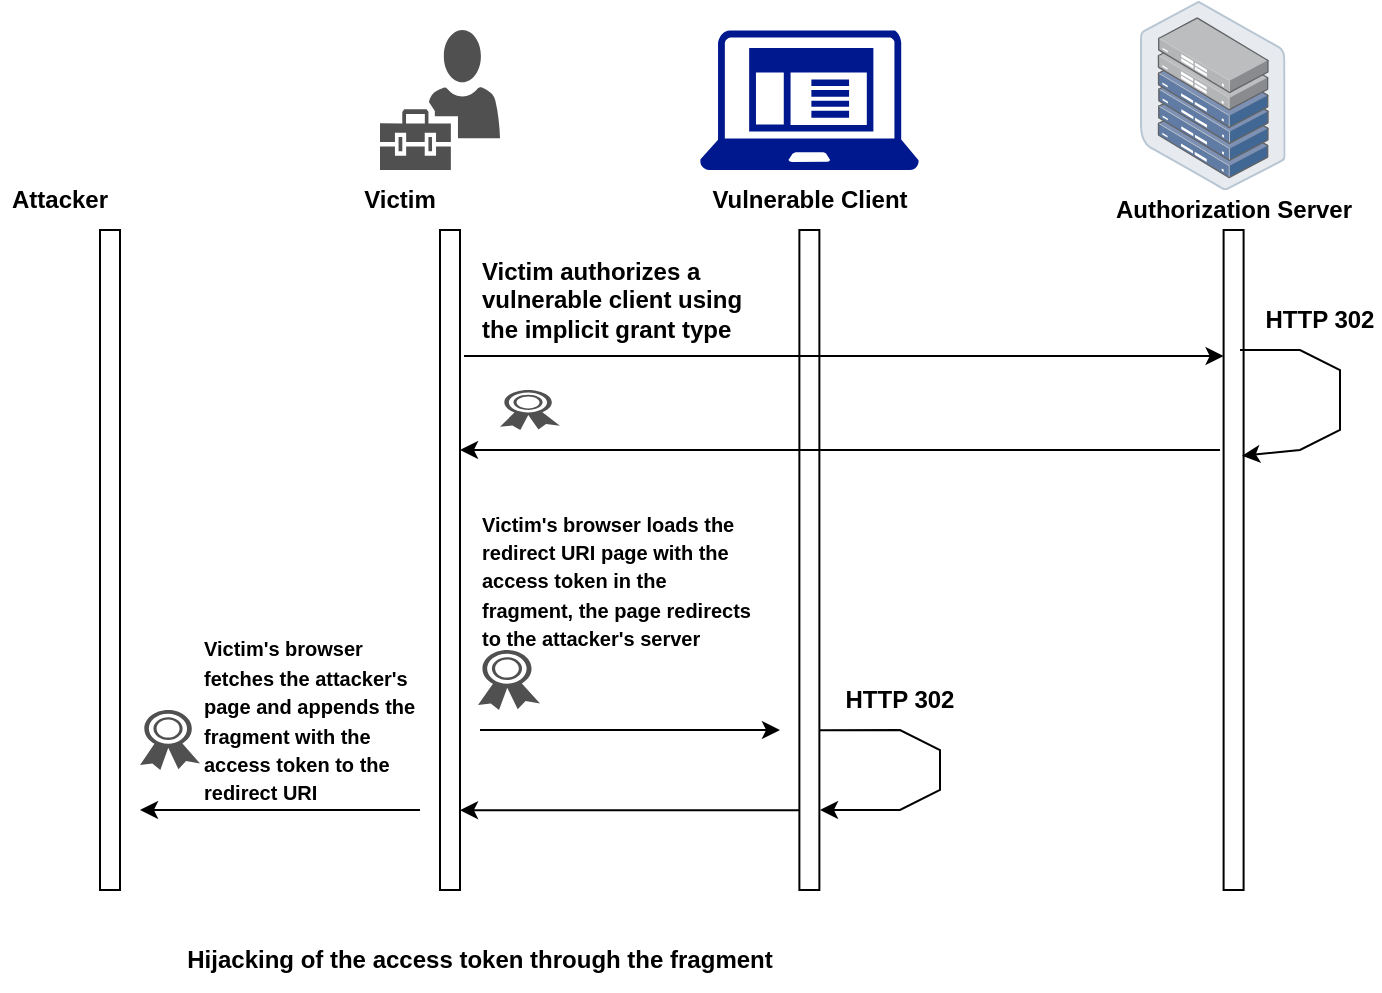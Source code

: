 <mxfile version="24.8.4">
  <diagram name="Page-1" id="c4P0QMS0-4G8p_oBopXX">
    <mxGraphModel dx="1120" dy="468" grid="1" gridSize="10" guides="1" tooltips="1" connect="1" arrows="1" fold="1" page="1" pageScale="1" pageWidth="850" pageHeight="1100" math="0" shadow="0">
      <root>
        <mxCell id="0" />
        <mxCell id="1" parent="0" />
        <mxCell id="PDgRdPxH8ZEeAix5t_-z-72" value="" style="shape=image;html=1;verticalAlign=top;verticalLabelPosition=bottom;labelBackgroundColor=#ffffff;imageAspect=0;aspect=fixed;image=https://cdn2.iconfinder.com/data/icons/woothemes/PNG/intruder.png" vertex="1" parent="1">
          <mxGeometry x="60" y="35" width="80" height="80" as="geometry" />
        </mxCell>
        <mxCell id="PDgRdPxH8ZEeAix5t_-z-73" value="" style="sketch=0;pointerEvents=1;shadow=0;dashed=0;html=1;strokeColor=none;labelPosition=center;verticalLabelPosition=bottom;verticalAlign=top;align=center;fillColor=#505050;shape=mxgraph.mscae.intune.user_management" vertex="1" parent="1">
          <mxGeometry x="240" y="40" width="60" height="70" as="geometry" />
        </mxCell>
        <mxCell id="PDgRdPxH8ZEeAix5t_-z-74" value="&lt;b&gt;Victim&lt;/b&gt;" style="text;html=1;align=center;verticalAlign=middle;whiteSpace=wrap;rounded=0;" vertex="1" parent="1">
          <mxGeometry x="220" y="110" width="60" height="30" as="geometry" />
        </mxCell>
        <mxCell id="PDgRdPxH8ZEeAix5t_-z-75" value="&lt;b&gt;Attacker&lt;/b&gt;" style="text;html=1;align=center;verticalAlign=middle;whiteSpace=wrap;rounded=0;" vertex="1" parent="1">
          <mxGeometry x="50" y="110" width="60" height="30" as="geometry" />
        </mxCell>
        <mxCell id="PDgRdPxH8ZEeAix5t_-z-76" value="" style="sketch=0;aspect=fixed;pointerEvents=1;shadow=0;dashed=0;html=1;strokeColor=none;labelPosition=center;verticalLabelPosition=bottom;verticalAlign=top;align=center;fillColor=#00188D;shape=mxgraph.mscae.enterprise.client_application" vertex="1" parent="1">
          <mxGeometry x="400" y="40" width="109.38" height="70" as="geometry" />
        </mxCell>
        <mxCell id="PDgRdPxH8ZEeAix5t_-z-77" value="&lt;b&gt;Vulnerable Client&lt;/b&gt;" style="text;html=1;align=center;verticalAlign=middle;whiteSpace=wrap;rounded=0;" vertex="1" parent="1">
          <mxGeometry x="389.69" y="110" width="130" height="30" as="geometry" />
        </mxCell>
        <mxCell id="PDgRdPxH8ZEeAix5t_-z-78" value="" style="image;points=[];aspect=fixed;html=1;align=center;shadow=0;dashed=0;image=img/lib/allied_telesis/storage/Datacenter_Server_Half_Rack_ToR.svg;" vertex="1" parent="1">
          <mxGeometry x="620" y="25.4" width="72.81" height="94.6" as="geometry" />
        </mxCell>
        <mxCell id="PDgRdPxH8ZEeAix5t_-z-79" value="&lt;b&gt;Authorization Server&lt;/b&gt;" style="text;html=1;align=center;verticalAlign=middle;whiteSpace=wrap;rounded=0;" vertex="1" parent="1">
          <mxGeometry x="600" y="115" width="133.6" height="30" as="geometry" />
        </mxCell>
        <mxCell id="PDgRdPxH8ZEeAix5t_-z-81" value="" style="html=1;points=[[0,0,0,0,5],[0,1,0,0,-5],[1,0,0,0,5],[1,1,0,0,-5]];perimeter=orthogonalPerimeter;outlineConnect=0;targetShapes=umlLifeline;portConstraint=eastwest;newEdgeStyle={&quot;curved&quot;:0,&quot;rounded&quot;:0};" vertex="1" parent="1">
          <mxGeometry x="100" y="140" width="10" height="330" as="geometry" />
        </mxCell>
        <mxCell id="PDgRdPxH8ZEeAix5t_-z-82" value="" style="html=1;points=[[0,0,0,0,5],[0,1,0,0,-5],[1,0,0,0,5],[1,1,0,0,-5]];perimeter=orthogonalPerimeter;outlineConnect=0;targetShapes=umlLifeline;portConstraint=eastwest;newEdgeStyle={&quot;curved&quot;:0,&quot;rounded&quot;:0};" vertex="1" parent="1">
          <mxGeometry x="270" y="140" width="10" height="330" as="geometry" />
        </mxCell>
        <mxCell id="PDgRdPxH8ZEeAix5t_-z-83" value="" style="html=1;points=[[0,0,0,0,5],[0,1,0,0,-5],[1,0,0,0,5],[1,1,0,0,-5]];perimeter=orthogonalPerimeter;outlineConnect=0;targetShapes=umlLifeline;portConstraint=eastwest;newEdgeStyle={&quot;curved&quot;:0,&quot;rounded&quot;:0};" vertex="1" parent="1">
          <mxGeometry x="449.69" y="140" width="10" height="330" as="geometry" />
        </mxCell>
        <mxCell id="PDgRdPxH8ZEeAix5t_-z-84" value="" style="html=1;points=[[0,0,0,0,5],[0,1,0,0,-5],[1,0,0,0,5],[1,1,0,0,-5]];perimeter=orthogonalPerimeter;outlineConnect=0;targetShapes=umlLifeline;portConstraint=eastwest;newEdgeStyle={&quot;curved&quot;:0,&quot;rounded&quot;:0};" vertex="1" parent="1">
          <mxGeometry x="661.8" y="140" width="10" height="330" as="geometry" />
        </mxCell>
        <mxCell id="PDgRdPxH8ZEeAix5t_-z-85" value="" style="endArrow=classic;html=1;rounded=0;" edge="1" parent="1">
          <mxGeometry width="50" height="50" relative="1" as="geometry">
            <mxPoint x="260" y="430" as="sourcePoint" />
            <mxPoint x="120" y="430" as="targetPoint" />
          </mxGeometry>
        </mxCell>
        <mxCell id="PDgRdPxH8ZEeAix5t_-z-86" value="" style="endArrow=classic;html=1;rounded=0;exitX=1.2;exitY=0.191;exitDx=0;exitDy=0;exitPerimeter=0;" edge="1" parent="1" source="PDgRdPxH8ZEeAix5t_-z-82" target="PDgRdPxH8ZEeAix5t_-z-84">
          <mxGeometry width="50" height="50" relative="1" as="geometry">
            <mxPoint x="450" y="290" as="sourcePoint" />
            <mxPoint x="500" y="240" as="targetPoint" />
          </mxGeometry>
        </mxCell>
        <mxCell id="PDgRdPxH8ZEeAix5t_-z-87" value="" style="endArrow=classic;html=1;rounded=0;" edge="1" parent="1">
          <mxGeometry width="50" height="50" relative="1" as="geometry">
            <mxPoint x="290" y="390" as="sourcePoint" />
            <mxPoint x="440" y="390" as="targetPoint" />
          </mxGeometry>
        </mxCell>
        <mxCell id="PDgRdPxH8ZEeAix5t_-z-88" value="" style="endArrow=classic;html=1;rounded=0;exitX=0.031;exitY=0.879;exitDx=0;exitDy=0;exitPerimeter=0;" edge="1" parent="1" source="PDgRdPxH8ZEeAix5t_-z-83" target="PDgRdPxH8ZEeAix5t_-z-82">
          <mxGeometry width="50" height="50" relative="1" as="geometry">
            <mxPoint x="450" y="290" as="sourcePoint" />
            <mxPoint x="290" y="430" as="targetPoint" />
          </mxGeometry>
        </mxCell>
        <mxCell id="PDgRdPxH8ZEeAix5t_-z-89" value="" style="endArrow=classic;html=1;rounded=0;" edge="1" parent="1" target="PDgRdPxH8ZEeAix5t_-z-82">
          <mxGeometry width="50" height="50" relative="1" as="geometry">
            <mxPoint x="660" y="250" as="sourcePoint" />
            <mxPoint x="500" y="240" as="targetPoint" />
          </mxGeometry>
        </mxCell>
        <mxCell id="PDgRdPxH8ZEeAix5t_-z-90" value="" style="endArrow=classic;html=1;rounded=0;entryX=0.92;entryY=0.342;entryDx=0;entryDy=0;entryPerimeter=0;exitX=0.82;exitY=0.182;exitDx=0;exitDy=0;exitPerimeter=0;" edge="1" parent="1" source="PDgRdPxH8ZEeAix5t_-z-84" target="PDgRdPxH8ZEeAix5t_-z-84">
          <mxGeometry width="50" height="50" relative="1" as="geometry">
            <mxPoint x="680" y="200" as="sourcePoint" />
            <mxPoint x="700" y="240" as="targetPoint" />
            <Array as="points">
              <mxPoint x="700" y="200" />
              <mxPoint x="720" y="210" />
              <mxPoint x="720" y="240" />
              <mxPoint x="700" y="250" />
            </Array>
          </mxGeometry>
        </mxCell>
        <mxCell id="PDgRdPxH8ZEeAix5t_-z-91" value="" style="endArrow=classic;html=1;rounded=0;exitX=1.031;exitY=0.758;exitDx=0;exitDy=0;exitPerimeter=0;" edge="1" parent="1" source="PDgRdPxH8ZEeAix5t_-z-83">
          <mxGeometry width="50" height="50" relative="1" as="geometry">
            <mxPoint x="510" y="370" as="sourcePoint" />
            <mxPoint x="460" y="430" as="targetPoint" />
            <Array as="points">
              <mxPoint x="500" y="390" />
              <mxPoint x="520" y="400" />
              <mxPoint x="520" y="410" />
              <mxPoint x="520" y="420" />
              <mxPoint x="500" y="430" />
            </Array>
          </mxGeometry>
        </mxCell>
        <mxCell id="PDgRdPxH8ZEeAix5t_-z-92" value="" style="sketch=0;pointerEvents=1;shadow=0;dashed=0;html=1;strokeColor=none;fillColor=#505050;labelPosition=center;verticalLabelPosition=bottom;verticalAlign=top;outlineConnect=0;align=center;shape=mxgraph.office.security.token;" vertex="1" parent="1">
          <mxGeometry x="300" y="220" width="30" height="20" as="geometry" />
        </mxCell>
        <mxCell id="PDgRdPxH8ZEeAix5t_-z-93" value="" style="sketch=0;pointerEvents=1;shadow=0;dashed=0;html=1;strokeColor=none;fillColor=#505050;labelPosition=center;verticalLabelPosition=bottom;verticalAlign=top;outlineConnect=0;align=center;shape=mxgraph.office.security.token;" vertex="1" parent="1">
          <mxGeometry x="289" y="350" width="31" height="30" as="geometry" />
        </mxCell>
        <mxCell id="PDgRdPxH8ZEeAix5t_-z-94" value="" style="sketch=0;pointerEvents=1;shadow=0;dashed=0;html=1;strokeColor=none;fillColor=#505050;labelPosition=center;verticalLabelPosition=bottom;verticalAlign=top;outlineConnect=0;align=center;shape=mxgraph.office.security.token;" vertex="1" parent="1">
          <mxGeometry x="120" y="380" width="30" height="30" as="geometry" />
        </mxCell>
        <mxCell id="PDgRdPxH8ZEeAix5t_-z-95" value="&lt;b&gt;HTTP 302&lt;/b&gt;" style="text;html=1;align=center;verticalAlign=middle;whiteSpace=wrap;rounded=0;" vertex="1" parent="1">
          <mxGeometry x="680" y="170" width="60" height="30" as="geometry" />
        </mxCell>
        <mxCell id="PDgRdPxH8ZEeAix5t_-z-96" value="&lt;b&gt;HTTP 302&lt;/b&gt;" style="text;html=1;align=center;verticalAlign=middle;whiteSpace=wrap;rounded=0;" vertex="1" parent="1">
          <mxGeometry x="470" y="360" width="60" height="30" as="geometry" />
        </mxCell>
        <mxCell id="PDgRdPxH8ZEeAix5t_-z-97" value="&lt;b&gt;Hijacking of the access token through the fragment&lt;/b&gt;" style="text;html=1;align=center;verticalAlign=middle;whiteSpace=wrap;rounded=0;" vertex="1" parent="1">
          <mxGeometry x="110" y="490" width="360" height="30" as="geometry" />
        </mxCell>
        <mxCell id="PDgRdPxH8ZEeAix5t_-z-98" value="&lt;b&gt;Victim authorizes a vulnerable client using the implicit grant type&lt;/b&gt;" style="text;html=1;align=left;verticalAlign=middle;whiteSpace=wrap;rounded=0;" vertex="1" parent="1">
          <mxGeometry x="289" y="160" width="151" height="30" as="geometry" />
        </mxCell>
        <mxCell id="PDgRdPxH8ZEeAix5t_-z-99" value="&lt;b&gt;&lt;font style=&quot;font-size: 10px;&quot;&gt;Victim&#39;s browser loads the redirect URI page with the access token in the fragment, the page redirects to the attacker&#39;s server&lt;/font&gt;&lt;/b&gt;" style="text;html=1;align=left;verticalAlign=middle;whiteSpace=wrap;rounded=0;" vertex="1" parent="1">
          <mxGeometry x="289" y="300" width="141" height="30" as="geometry" />
        </mxCell>
        <mxCell id="PDgRdPxH8ZEeAix5t_-z-100" value="&lt;b&gt;&lt;font style=&quot;font-size: 10px;&quot;&gt;Victim&#39;s browser fetches the attacker&#39;s page and appends the fragment with the access token to the redirect URI&lt;/font&gt;&lt;/b&gt;" style="text;html=1;align=left;verticalAlign=middle;whiteSpace=wrap;rounded=0;" vertex="1" parent="1">
          <mxGeometry x="150" y="370" width="110" height="30" as="geometry" />
        </mxCell>
      </root>
    </mxGraphModel>
  </diagram>
</mxfile>
